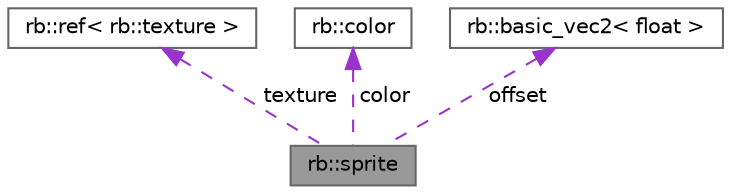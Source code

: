 digraph "rb::sprite"
{
 // LATEX_PDF_SIZE
  bgcolor="transparent";
  edge [fontname=Helvetica,fontsize=10,labelfontname=Helvetica,labelfontsize=10];
  node [fontname=Helvetica,fontsize=10,shape=box,height=0.2,width=0.4];
  Node1 [label="rb::sprite",height=0.2,width=0.4,color="gray40", fillcolor="grey60", style="filled", fontcolor="black",tooltip="Built-in drawable representation of a texture component."];
  Node2 -> Node1 [dir="back",color="darkorchid3",style="dashed",label=" texture" ];
  Node2 [label="rb::ref\< rb::texture \>",height=0.2,width=0.4,color="gray40", fillcolor="white", style="filled",URL="$classrb_1_1ref.html",tooltip=" "];
  Node3 -> Node1 [dir="back",color="darkorchid3",style="dashed",label=" color" ];
  Node3 [label="rb::color",height=0.2,width=0.4,color="gray40", fillcolor="white", style="filled",URL="$structrb_1_1color.html",tooltip="Utility structure for manipulating RGBA colors."];
  Node4 -> Node1 [dir="back",color="darkorchid3",style="dashed",label=" offset" ];
  Node4 [label="rb::basic_vec2\< float \>",height=0.2,width=0.4,color="gray40", fillcolor="white", style="filled",URL="$structrb_1_1basic__vec2.html",tooltip=" "];
}
